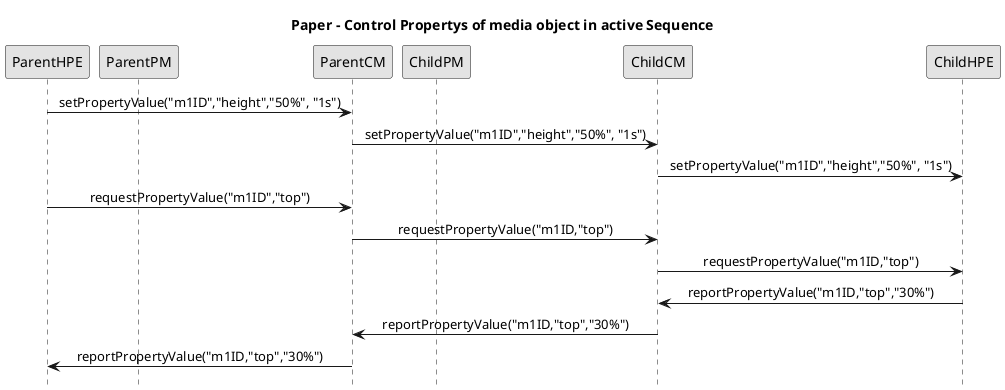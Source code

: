 '====================Begining PLANTUML params====================
@startuml
hide footbox
skinparam monochrome true
skinparam sequenceMessageAlign center

participant ParentHPE
participant ParentPM
participant ParentCM
participant ChildPM
participant ChildCM
participant ChildHPE

'====================Paper - Control Propertys of media object in active Sequence====================
title Paper - Control Propertys of media object in active Sequence
ParentHPE->ParentCM: setPropertyValue("m1ID","height","50%", "1s")
ParentCM->ChildCM: setPropertyValue("m1ID","height","50%", "1s")
ChildCM->ChildHPE: setPropertyValue("m1ID","height","50%", "1s")
ParentHPE->ParentCM: requestPropertyValue("m1ID","top")
ParentCM->ChildCM: requestPropertyValue("m1ID,"top")
ChildCM->ChildHPE: requestPropertyValue("m1ID,"top")
ChildHPE->ChildCM: reportPropertyValue("m1ID,"top","30%")
ChildCM->ParentCM: reportPropertyValue("m1ID,"top","30%")
ParentCM->ParentHPE: reportPropertyValue("m1ID,"top","30%")

'====================Ending PLANTUML params====================
@enduml